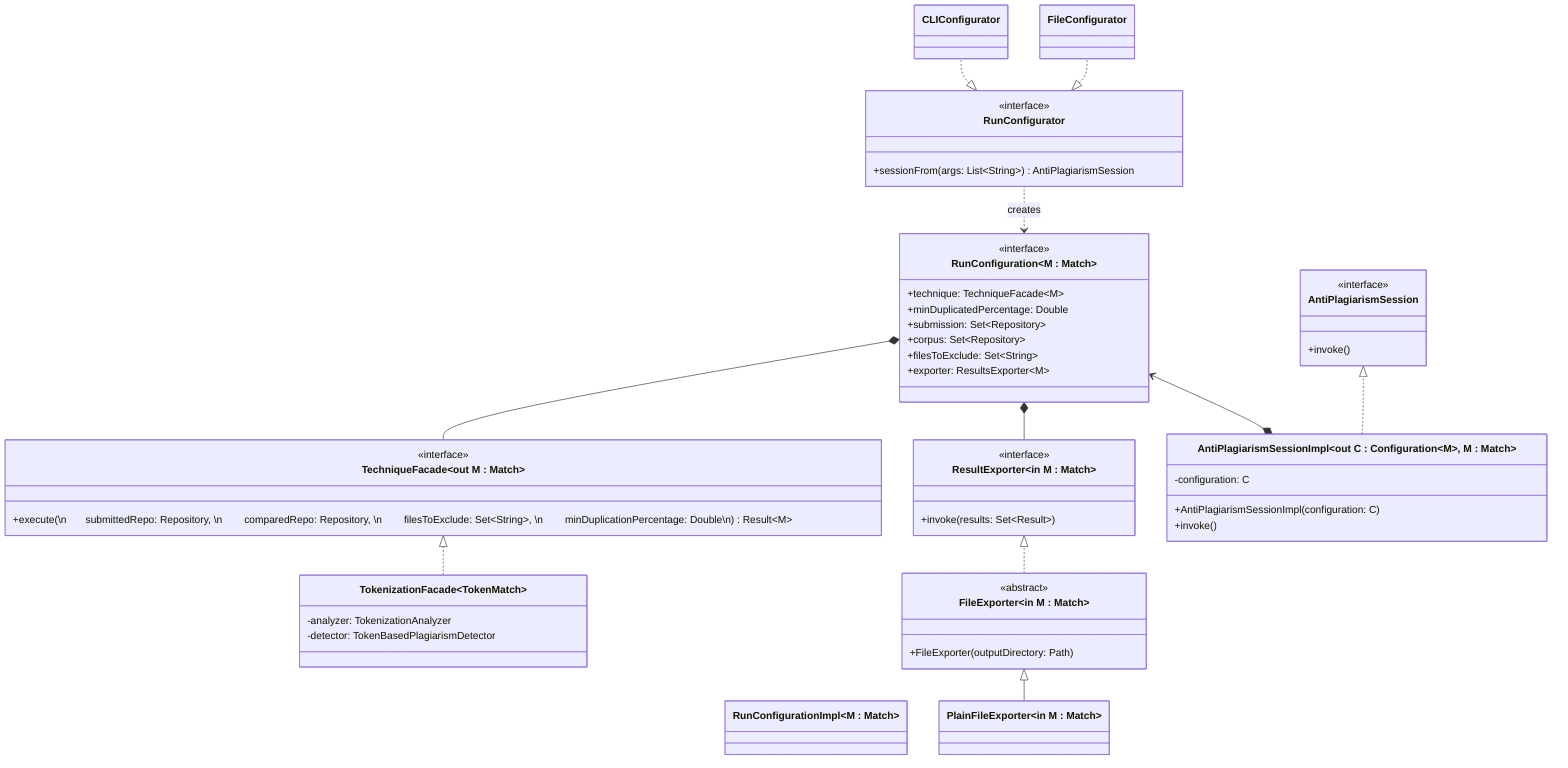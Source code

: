 classDiagram
direction BT
    class RunConfigurator {
        <<interface>>
        +sessionFrom(args: List~String~) AntiPlagiarismSession
    }
    RunConfigurator <|.. CLIConfigurator
    RunConfigurator <|.. FileConfigurator

    class RunConfiguration~M : Match~ {
        <<interface>>
        +technique: TechniqueFacade~M~
        +minDuplicatedPercentage: Double
        +submission: Set~Repository~
        +corpus: Set~Repository~
        +filesToExclude: Set~String~
        +exporter: ResultsExporter~M~
    }
    class RunConfigurationImpl~M : Match~
    RunConfiguration <.. RunConfigurator : creates

    class TechniqueFacade~out M : Match~ {
        <<interface>>
        +execute(\nㅤㅤsubmittedRepo: Repository, \n ㅤㅤcomparedRepo: Repository, \n ㅤㅤfilesToExclude: Set~String~, \n ㅤㅤminDuplicationPercentage: Double\n) Result~M~
    }
    class TokenizationFacade~TokenMatch~ {
        -analyzer: TokenizationAnalyzer
        -detector: TokenBasedPlagiarismDetector
    }
    TokenizationFacade ..|> TechniqueFacade

    class ResultExporter~in M : Match~ {
        <<interface>>
        +invoke(results: Set~Result<M>~)
    }
    class FileExporter~in M : Match~ {
        <<abstract>>
        +FileExporter(outputDirectory: Path)
    }
    FileExporter ..|> ResultExporter
    PlainFileExporter~in M : Match~ --|> FileExporter

    TechniqueFacade --* RunConfiguration
    ResultExporter --* RunConfiguration

    class AntiPlagiarismSession {
        <<interface>>
        +invoke()
    }
    class AntiPlagiarismSessionImpl~out C : Configuration<‎M‎>, M : Match~ {
        -configuration: C
        +AntiPlagiarismSessionImpl(configuration: C)
        +invoke()
    }
    AntiPlagiarismSessionImpl ..|> AntiPlagiarismSession
    AntiPlagiarismSessionImpl *--> RunConfiguration